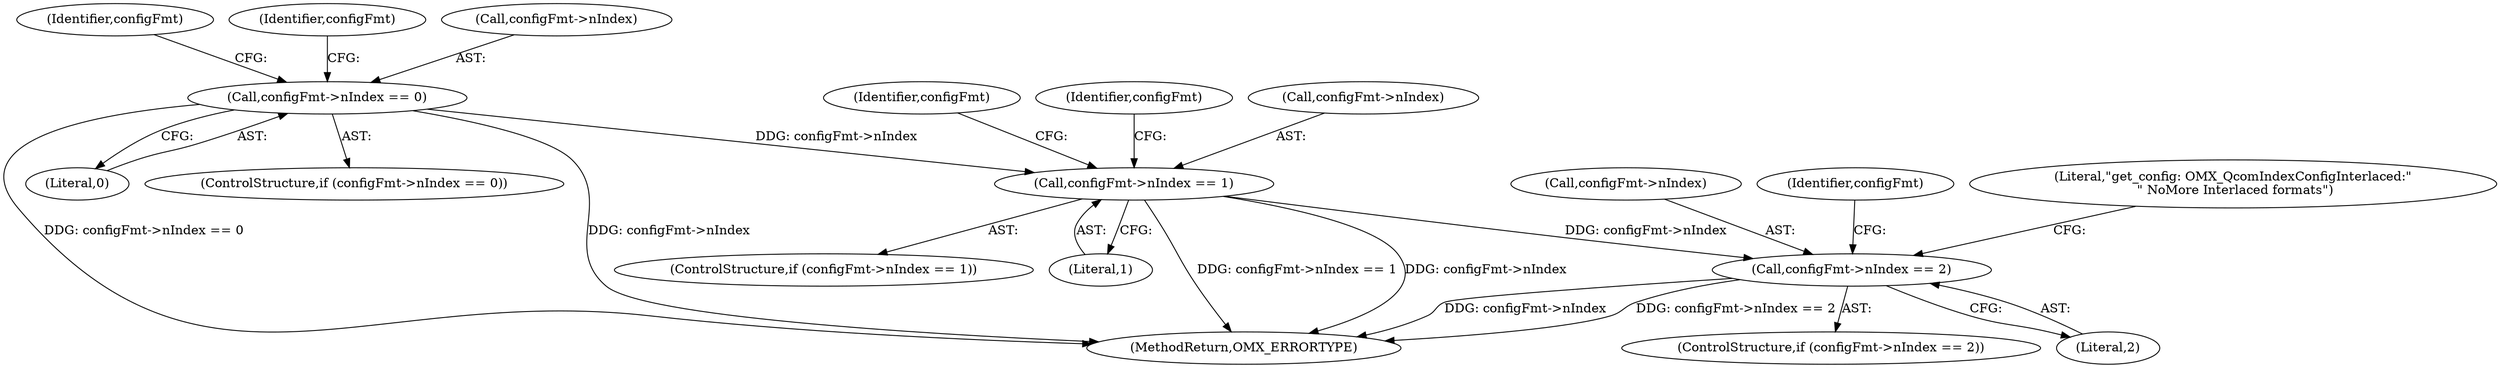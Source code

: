 digraph "0_Android_560ccdb509a7b86186fac0fce1b25bd9a3e6a6e8@pointer" {
"1000160" [label="(Call,configFmt->nIndex == 1)"];
"1000147" [label="(Call,configFmt->nIndex == 0)"];
"1000173" [label="(Call,configFmt->nIndex == 2)"];
"1000146" [label="(ControlStructure,if (configFmt->nIndex == 0))"];
"1000155" [label="(Identifier,configFmt)"];
"1000175" [label="(Identifier,configFmt)"];
"1000174" [label="(Call,configFmt->nIndex)"];
"1000159" [label="(ControlStructure,if (configFmt->nIndex == 1))"];
"1000357" [label="(MethodReturn,OMX_ERRORTYPE)"];
"1000173" [label="(Call,configFmt->nIndex == 2)"];
"1000162" [label="(Identifier,configFmt)"];
"1000181" [label="(Identifier,configFmt)"];
"1000187" [label="(Literal,\"get_config: OMX_QcomIndexConfigInterlaced:\"\n \" NoMore Interlaced formats\")"];
"1000168" [label="(Identifier,configFmt)"];
"1000161" [label="(Call,configFmt->nIndex)"];
"1000172" [label="(ControlStructure,if (configFmt->nIndex == 2))"];
"1000164" [label="(Literal,1)"];
"1000151" [label="(Literal,0)"];
"1000177" [label="(Literal,2)"];
"1000148" [label="(Call,configFmt->nIndex)"];
"1000160" [label="(Call,configFmt->nIndex == 1)"];
"1000147" [label="(Call,configFmt->nIndex == 0)"];
"1000160" -> "1000159"  [label="AST: "];
"1000160" -> "1000164"  [label="CFG: "];
"1000161" -> "1000160"  [label="AST: "];
"1000164" -> "1000160"  [label="AST: "];
"1000168" -> "1000160"  [label="CFG: "];
"1000175" -> "1000160"  [label="CFG: "];
"1000160" -> "1000357"  [label="DDG: configFmt->nIndex == 1"];
"1000160" -> "1000357"  [label="DDG: configFmt->nIndex"];
"1000147" -> "1000160"  [label="DDG: configFmt->nIndex"];
"1000160" -> "1000173"  [label="DDG: configFmt->nIndex"];
"1000147" -> "1000146"  [label="AST: "];
"1000147" -> "1000151"  [label="CFG: "];
"1000148" -> "1000147"  [label="AST: "];
"1000151" -> "1000147"  [label="AST: "];
"1000155" -> "1000147"  [label="CFG: "];
"1000162" -> "1000147"  [label="CFG: "];
"1000147" -> "1000357"  [label="DDG: configFmt->nIndex"];
"1000147" -> "1000357"  [label="DDG: configFmt->nIndex == 0"];
"1000173" -> "1000172"  [label="AST: "];
"1000173" -> "1000177"  [label="CFG: "];
"1000174" -> "1000173"  [label="AST: "];
"1000177" -> "1000173"  [label="AST: "];
"1000181" -> "1000173"  [label="CFG: "];
"1000187" -> "1000173"  [label="CFG: "];
"1000173" -> "1000357"  [label="DDG: configFmt->nIndex == 2"];
"1000173" -> "1000357"  [label="DDG: configFmt->nIndex"];
}
